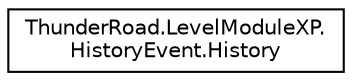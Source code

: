 digraph "Graphical Class Hierarchy"
{
 // LATEX_PDF_SIZE
  edge [fontname="Helvetica",fontsize="10",labelfontname="Helvetica",labelfontsize="10"];
  node [fontname="Helvetica",fontsize="10",shape=record];
  rankdir="LR";
  Node0 [label="ThunderRoad.LevelModuleXP.\lHistoryEvent.History",height=0.2,width=0.4,color="black", fillcolor="white", style="filled",URL="$class_thunder_road_1_1_level_module_x_p_1_1_history_event_1_1_history.html",tooltip="Class History."];
}
